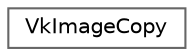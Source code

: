 digraph "类继承关系图"
{
 // LATEX_PDF_SIZE
  bgcolor="transparent";
  edge [fontname=Helvetica,fontsize=10,labelfontname=Helvetica,labelfontsize=10];
  node [fontname=Helvetica,fontsize=10,shape=box,height=0.2,width=0.4];
  rankdir="LR";
  Node0 [id="Node000000",label="VkImageCopy",height=0.2,width=0.4,color="grey40", fillcolor="white", style="filled",URL="$struct_vk_image_copy.html",tooltip=" "];
}

